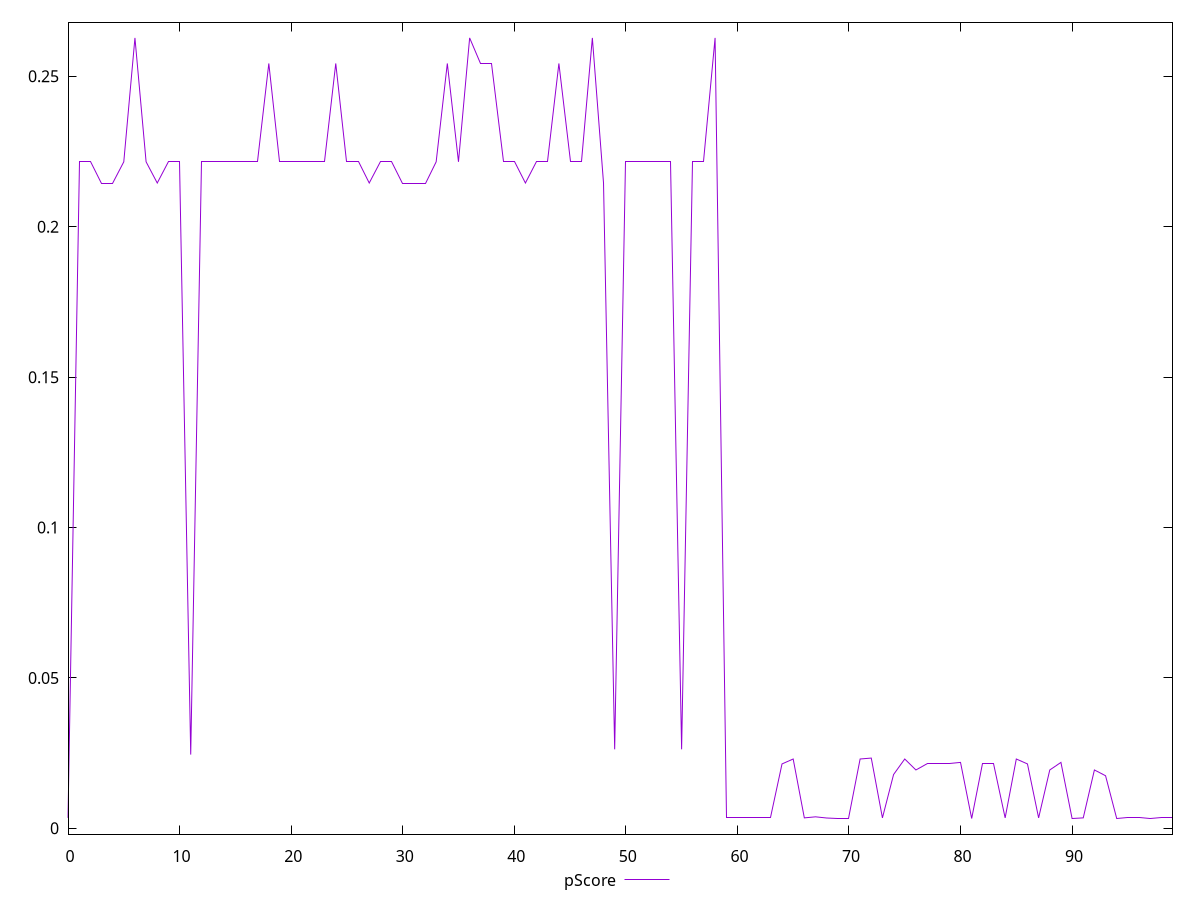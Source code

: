 reset

$pScore <<EOF
0 0.0034664804673494864
1 0.22159060454387491
2 0.22159060454387491
3 0.21454267585001896
4 0.21454267585001896
5 0.22159060454387491
6 0.26278877104710546
7 0.22159060454387491
8 0.21454267585001896
9 0.22159060454387491
10 0.22159060454387491
11 0.02450773303193876
12 0.22159060454387491
13 0.22159060454387491
14 0.22159060454387491
15 0.22159060454387491
16 0.22159060454387491
17 0.22159060454387491
18 0.25429208279392723
19 0.22159060454387491
20 0.22159060454387491
21 0.22159060454387491
22 0.22159060454387491
23 0.22159060454387491
24 0.25429208279392723
25 0.22159060454387491
26 0.22159060454387491
27 0.21454267585001896
28 0.22159060454387491
29 0.22159060454387491
30 0.21454267585001896
31 0.21454267585001896
32 0.21454267585001896
33 0.22159060454387491
34 0.25429208279392723
35 0.22159060454387491
36 0.26278877104710546
37 0.25429208279392723
38 0.25429208279392723
39 0.22159060454387491
40 0.22159060454387491
41 0.21454267585001896
42 0.22159060454387491
43 0.22159060454387491
44 0.25429208279392723
45 0.22159060454387491
46 0.22159060454387491
47 0.26278877104710546
48 0.21454267585001896
49 0.026255918128751277
50 0.22159060454387491
51 0.22159060454387491
52 0.22159060454387491
53 0.22159060454387491
54 0.22159060454387491
55 0.026255918128751277
56 0.22159060454387491
57 0.22159060454387491
58 0.26278877104710546
59 0.0034664804673494864
60 0.0034664804673494864
61 0.0034664804673494864
62 0.0034664804673494864
63 0.0034664804673494864
64 0.021401038784392923
65 0.023041901948912258
66 0.0034664804673494864
67 0.0038146230159525896
68 0.0034250563607062245
69 0.0032521211570840647
70 0.0032521211570840647
71 0.023041901948912258
72 0.02334983553437886
73 0.0034664804673494864
74 0.017881426819911728
75 0.023041901948912258
76 0.019392642673986105
77 0.021401038784392923
78 0.021401038784392923
79 0.021401038784392923
80 0.021910926106640083
81 0.0032521211570840647
82 0.021401038784392923
83 0.021401038784392923
84 0.0034664804673494864
85 0.023041901948912258
86 0.021401038784392923
87 0.0034664804673494864
88 0.019392642673986105
89 0.021910926106640083
90 0.0032521211570840647
91 0.0034664804673494864
92 0.019392642673986105
93 0.017477123090291147
94 0.0032521211570840647
95 0.0034664804673494864
96 0.0034664804673494864
97 0.0032521211570840647
98 0.0034664804673494864
99 0.0034664804673494864
EOF

set key outside below
set xrange [0:99]
set yrange [-0.0019386118407163635:0.2679795040449059]
set trange [-0.0019386118407163635:0.2679795040449059]
set terminal svg size 640, 500 enhanced background rgb 'white'
set output "report_00018_2021-02-10T15-25-16.877Z/cumulative-layout-shift/samples/pages+cached+noadtech/pScore/values.svg"

plot $pScore title "pScore" with line

reset
